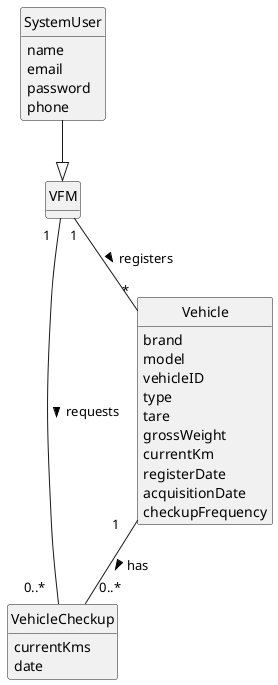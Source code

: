 @startuml
skinparam monochrome true
skinparam packageStyle rectangle
skinparam shadowing false



skinparam classAttributeIconSize 0

hide circle
hide methods


class SystemUser {
    name
    email
    password
    phone

}
class VFM {

}

class VehicleCheckup {
    currentKms
    date

}

class Vehicle {

        brand
        model
        vehicleID
        type
        tare
        grossWeight
        currentKm
        registerDate
        acquisitionDate
        checkupFrequency
}


VFM "1" -- "*" Vehicle : registers >
Vehicle "1   " -- "0..*                        " VehicleCheckup : has >
VFM "           1 " -- "0..*   " VehicleCheckup : requests >
SystemUser --|> VFM
@enduml